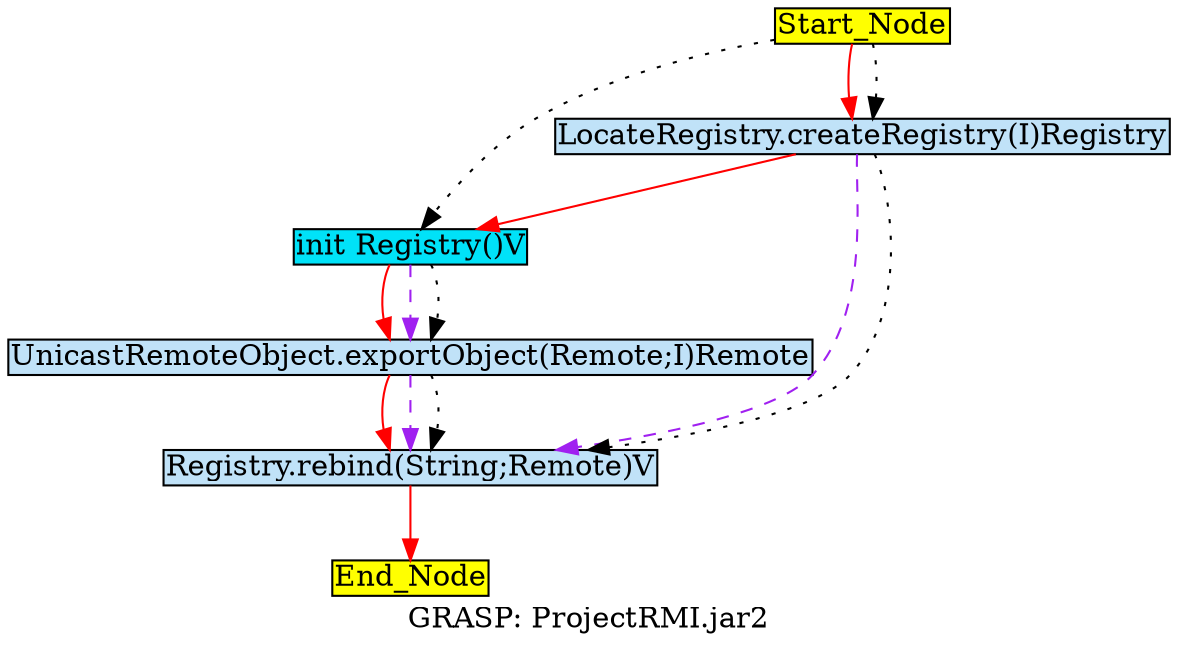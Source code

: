digraph G {
	graph[label="GRASP: ProjectRMI.jar2"];	node[style=filled,fillcolor ="white",shape=box,margin=0.02,width=0,height=0];
	"Start_Node"[fillcolor ="yellow",style="filled" ];
	"Registry.rebind(String;Remote)V"[fillcolor ="#c0e2f8",style="filled" ];
	"Start_Node"[fillcolor ="yellow",style="filled" ];
	"init Registry()V"[fillcolor ="#00e2f8",style="filled" ];
	"UnicastRemoteObject.exportObject(Remote;I)Remote"[fillcolor ="#c0e2f8",style="filled" ];
	"LocateRegistry.createRegistry(I)Registry"[fillcolor ="#c0e2f8",style="filled" ];
	"End_Node"[fillcolor ="yellow",style="filled" ];
	"Registry.rebind(String;Remote)V" -> "End_Node"[color="red",style=solid];
	"Start_Node" -> "init Registry()V"[color="black",style=dotted];
	"Start_Node" -> "LocateRegistry.createRegistry(I)Registry"[color="red",style=solid];
	"Start_Node" -> "LocateRegistry.createRegistry(I)Registry"[color="black",style=dotted];
	"init Registry()V" -> "UnicastRemoteObject.exportObject(Remote;I)Remote"[color="red",style=solid];
	"init Registry()V" -> "UnicastRemoteObject.exportObject(Remote;I)Remote"[color="purple",style=dashed];
	"init Registry()V" -> "UnicastRemoteObject.exportObject(Remote;I)Remote"[color="black",style=dotted];
	"UnicastRemoteObject.exportObject(Remote;I)Remote" -> "Registry.rebind(String;Remote)V"[color="red",style=solid];
	"UnicastRemoteObject.exportObject(Remote;I)Remote" -> "Registry.rebind(String;Remote)V"[color="purple",style=dashed];
	"UnicastRemoteObject.exportObject(Remote;I)Remote" -> "Registry.rebind(String;Remote)V"[color="black",style=dotted];
	"LocateRegistry.createRegistry(I)Registry" -> "Registry.rebind(String;Remote)V"[color="purple",style=dashed];
	"LocateRegistry.createRegistry(I)Registry" -> "Registry.rebind(String;Remote)V"[color="black",style=dotted];
	"LocateRegistry.createRegistry(I)Registry" -> "init Registry()V"[color="red",style=solid];
}
